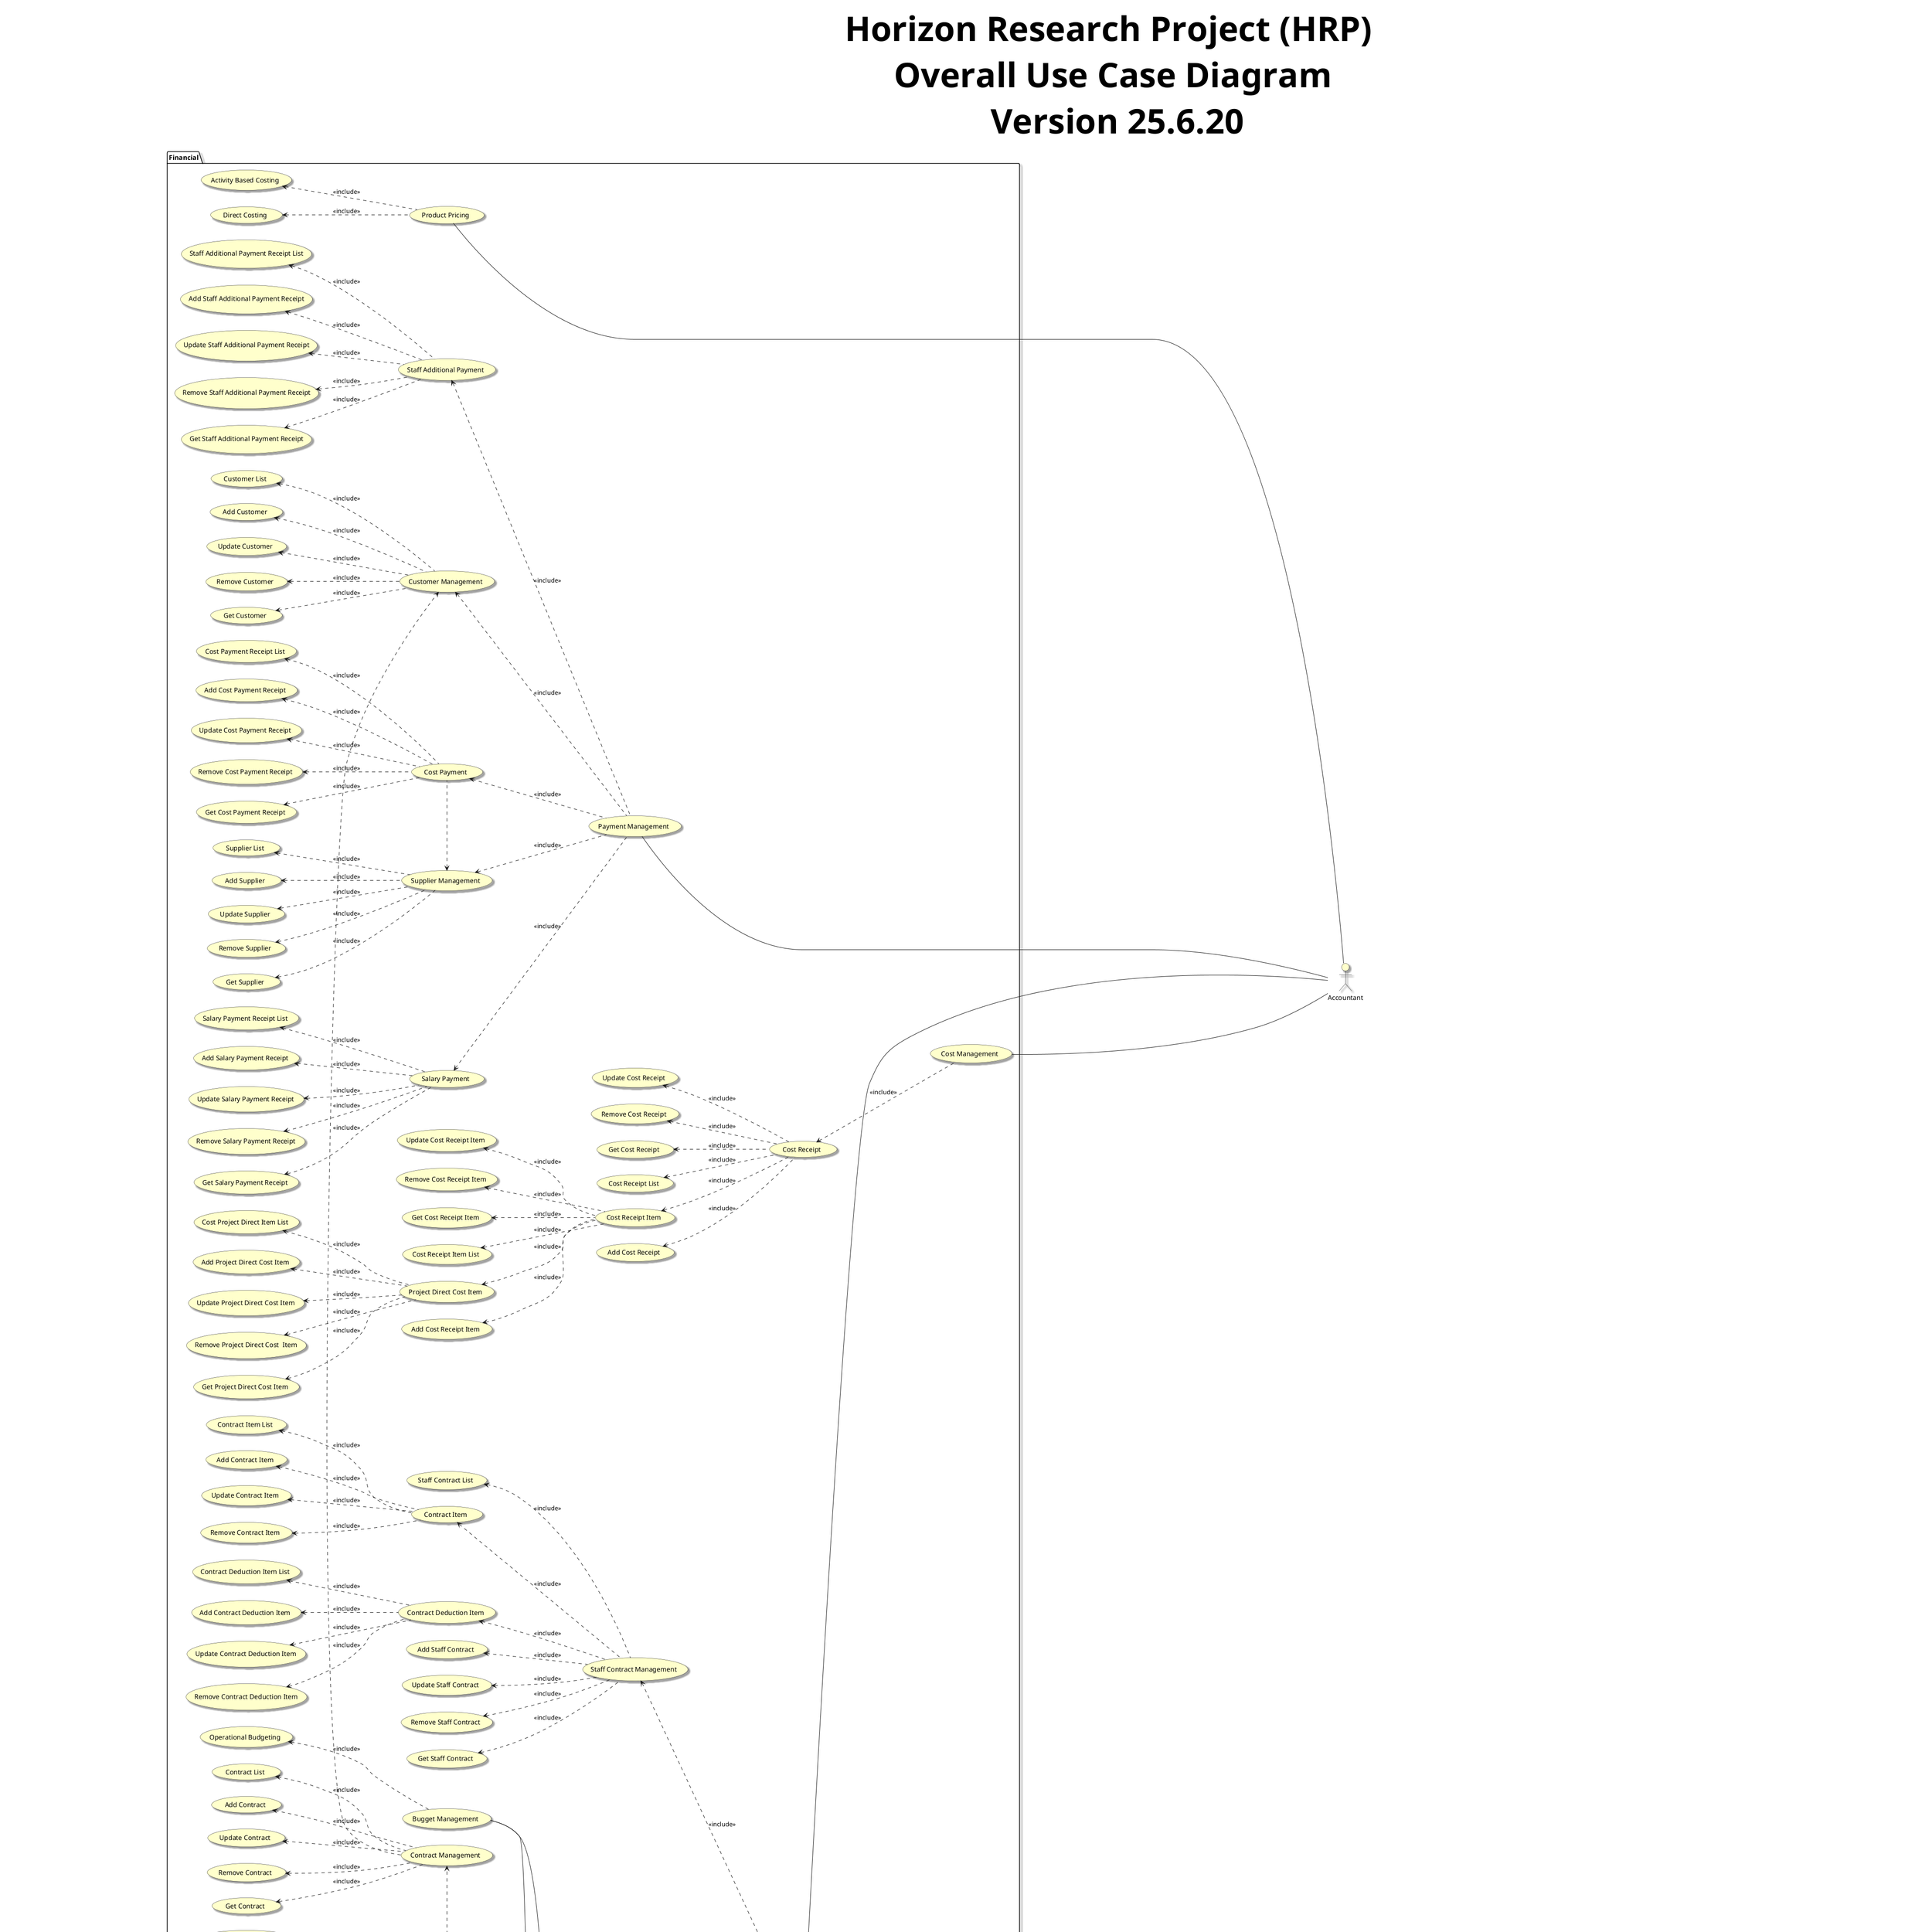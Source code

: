 @startuml
left to right direction

skinparam useCaseBackgroundColor #Business
skinparam actorBackgroundColor #Business
skinparam Shadowing True
skinparam TitleFontSize 72px

title Horizon Research Project (HRP) \n Overall Use Case Diagram \n Version 25.6.20

:User: as User
:Senior Manager: as SeniorManager
:Project Manager: as PMO
:Financial Manager: as Fmanager
:Administrator: as Admin
:Human Resource: as HR
:Accountant: as Accountant
:Staff: as Staff
:DevOps Manager: as DevOpsManager
:Product Manager: as ProductManager
:Quality Control Staff: as QCStaff
:Tester: as Tester
:Customer: as Customer


package "User Management"{
    
    usecase "Role Management" as roleManagement
    usecase "Role Registration" as roleRegistration
    usecase "Role Update" as roleUpdate
    usecase "Role Activation" as roleActivation
    usecase "Role Search" as roleSearch
    usecase "Role List" as roleList

    usecase "Group Management" as groupManagement
    usecase "Group Registration" as groupRegistration
    usecase "Group Update" as groupUpdate
    usecase "Group Activation" as groupActivation
    usecase "Group Search" as groupSearch
    usecase "Group List" as groupList

    usecase "Profile Management" as profileManagement
    usecase "Profile Registration" as profileRegistration
    usecase "Profile Activation" as profileActivation
    usecase "Profile Update" as profileUpdate
    usecase "Profile Search" as profileSearch
    usecase "Profile List" as profileList
    usecase "Profile View" as profileView

    usecase "Profile Permission" as profilePermission
    usecase "Add Profile Permission" as addProfilePermission
    usecase "Remove Profile Permission" as removeProfilePermission
    usecase "Profile Permission List" as profilePermissionList

    usecase "Profile Role Management" as profileRoleManagement
    usecase "Add Profile Role" as addProfileRole
    usecase "Remove Profile Role" as removeProfileRole
    usecase "Profile Role List" as profileRoleList

    usecase "Profile Group Management" as profileGroupManagement
    usecase "Add Profile Group" as addProfileGroup
    usecase "Remove Profile Group" as removeProfileGroup
    usecase "Profile Group List" as profileGroupList

    usecase "Token Management" as tokenMangement
    usecase "Create Token" as createToken
    usecase "Get Token" as getToken
    usecase "Refresh Token" as refreshToken

    usecase "Change Password" as changePassword
    usecase "Authenitication" as authentication

    usecase "Authorization" as authorization
    usecase "Check Profile Grant" as checkGrant

}

package "Basic Data Management"{
    usecase "Currency" as currency
    usecase "Add Currency" as addCurrency
    usecase "Update Currency" as updateCurrency
    usecase "Remove Currency" as removeCurrency
    usecase "Currency Activation" as currencyActivation
    usecase "Currency View" as currencyView
    usecase "Currency List" as currencyList

    usecase "Education Level" as educationLevel
    usecase "Add Education Level" as addEducationLevel
    usecase "Update Education Level" as updateEducationLevel
    usecase "Remove Education Level" as removeEducationLevel
    usecase "Education Level Activation" as educationLevelActivation
    usecase "Education Level View" as educationLevelView
    usecase "Education Level List" as educationLevelList

    usecase "Priority" as priority
    usecase "Add Priority" as addPriority
    usecase "Update Priority" as updatePriority
    usecase "Remove Priority" as removePriority
    usecase "Priority Activation" as priorityActivation
    usecase "Priority View" as priorityView
    usecase "Priority List" as priorityList

    usecase "Issue Type" as issueType
    usecase "Add Issue Type" as addIssueType
    usecase "Update Issue Type" as updateIssueType
    usecase "Remove Issue Type" as removeIssueType
    usecase "Issue Type Activation" as issueTypeActivation
    usecase "Issue Type View" as issueTypeView
    usecase "Issue Type List" as issueTypeList

    usecase "Status" as status
    usecase "Add Status" as addStatus
    usecase "Update Status" as updateStatus
    usecase "Remove Status" as removeStatus
    usecase "Status Activation" as statusActivation
    usecase "Status View" as statusView
    usecase "Status List" as statusList

    usecase "Resolvation" as resolvation
    usecase "Add Resolvation" as addResolvation
    usecase "Update Resolvation" as updateResolvation
    usecase "Remove Resolvation" as removeResolvation
    usecase "Resolvation Activation" as resolvationActivation
    usecase "Resolvation View" as resolvationView
    usecase "Resolvation List" as resolvationList


    usecase "Meeting Type" as meetingType
    usecase "Add Meeting Type" as addMeetingType
    usecase "Update Meeting Type" as updateMeetingType
    usecase "Remove Meeting Type" as removeMeetingType
    usecase "Meeting Type Activation" as meetingTypeActivation
    usecase "Meeting Type View" as meetingTypeView
    usecase "Meeting Type List" as meetingTypeList

    usecase "Document Type" as documentType
    usecase "Add Document Type" as addDocumentType
    usecase "Update Document Type" as updateDocumentType
    usecase "Remove Document Type" as removeDocumentType
    usecase "Document Type Activation" as documentTypeActivation
    usecase "Document Type View" as documentTypeView
    usecase "Document Type List" as documentTypeList

    usecase "File Extention" as fileExtention
    usecase "Add File Extention" as addFileExtention
    usecase "Update File Extention" as updateFileExtention
    usecase "Remove File Extention" as removeFileExtention
    usecase "File Extention Activation" as fileExtentionActivation
    usecase "File Extention View" as fileExtentionView
    usecase "File Extention List" as fileExtentionList

    usecase "Contract Type" as contractType
    usecase "Add Contract Type" as addContractType
    usecase "Update Contract Type" as updateContractType
    usecase "Remove Contract Type" as removeContractType
    usecase "Contract Type Activation" as contractTypeActivation
    usecase "Contract Type View" as contractTypeView
    usecase "Contract Type List" as contractTypeList

    usecase "Time Unit" as timeUnit
    usecase "Add Time Unit" as addTimeUnit
    usecase "Update Time Unit" as updateTimeUnit
    usecase "Remove Time Unit" as removeTimeUnit
    usecase "Time Unit Activation" as timeUnitActivation
    usecase "Time Unit View" as timeUnitView
    usecase "Time Unit List" as timeUnitList
}

package "Document Management"{
    usecase "Document" as document
    usecase "Document Upload" as documentUpload
    usecase "Document Info Update" as documentInfoUpdate
    usecase "Document Remove" as documentRemove
    usecase "Document List" as documentList
    usecase "Document View" as documentView
    usecase "Project Workflow Document Type" as projectWorkflowDocumentType
    usecase "Project Workflow Document Type Add" as projectWorkflowDocumentTypeAdd
    usecase "Project Workflow Document Type Update" as projectWorkflowDocumentTypeUpdate
    usecase "Project Workflow Document Type Remove" as projectWorkflowDocumentTypeRemove
    usecase "Project Workflow Document Type List" as projectWorkflowDocumentTypeList
    usecase "Project Workflow Document Type View" as projectWorkflowDocumentTypeView
    usecase "Project Workflow Document Type Activation" as projectWorkflowDocumentTypeActivation
    usecase "Workflow Eligible File Extention" as workflowEligibleFileExtention
    usecase "Workflow Eligible File Extention Add" as workflowEligibleFileExtentionAdd
    usecase "Workflow Eligible File Extention Update" as workflowEligibleFileExtentionUpdate
    usecase "Workflow Eligible File Extention Remove" as workflowEligibleFileExtentionRemove
    usecase "Workflow Eligible File Extention List" as workflowEligibleFileExtentionList
    usecase "Workflow Eligible File Extention View" as workflowEligibleFileExtentionView
    usecase "Workflow Eligible File Extention Activation" as workflowEligibleFileExtentionActivation
}


User <|--Admin
Admin -- profileManagement
Admin -- roleManagement
Admin -- groupManagement
User -- authentication
User -- authorization
User -- profileView
User -- changePassword
Admin -- currency
Admin -- educationLevel
Admin -- priority
Admin -- issueType
Admin -- status
Admin -- resolvation
Admin -- meetingType
Admin -- documentType
Admin -- fileExtention
Admin -- contractType
Admin -- timeUnit
User -- document
Admin -- projectWorkflowDocumentType
Admin -- workflowEligibleFileExtention


profileManagement ..> profileRegistration : <<include>>
profileManagement ..> profileActivation : <<include>>
profileManagement ..> changePassword : <<include>>
profileManagement ..> profileSearch : <<include>>
profileManagement ..> profileUpdate : <<include>>
profileManagement ..> profileList : <<include>>
profileManagement ..> profileView : <<include>>
profileManagement ..> profilePermission : <<include>>
profileManagement ..> profileGroupManagement : <<include>>
profileManagement ..> profileRoleManagement : <<include>>
profileManagement ..> roleManagement : <<use>>
profileManagement ..> groupManagement : <<use>>

profilePermission ..> addProfilePermission : <<include>>
profilePermission ..> removeProfilePermission : <<include>>
profilePermission ..> profilePermissionList : <<include>>

profileGroupManagement ..> addProfileGroup : <<include>>
profileGroupManagement ..> removeProfileGroup : <<include>>
profileGroupManagement ..> profileGroupList : <<include>>

profileRoleManagement ..> addProfileRole : <<include>>
profileRoleManagement ..> removeProfileRole : <<include>>
profileRoleManagement ..> profileRoleList : <<include>>

roleManagement ..> roleRegistration : <<include>>
roleManagement ..> roleUpdate : <<include>>
roleManagement ..> roleActivation : <<include>>
roleManagement ..> roleList : <<include>>
roleManagement ..> roleSearch : <<include>>

groupManagement ..> groupRegistration : <<include>>
groupManagement ..> groupUpdate : <<include>>
groupManagement ..> groupActivation : <<include>>
groupManagement ..> groupList : <<include>>
groupManagement ..> groupSearch : <<include>>

tokenMangement ..> createToken : <<include>>
tokenMangement ..> getToken : <<include>>
tokenMangement ..> refreshToken : <<include>>

authentication ..> tokenMangement : <<include>>
tokenMangement ..> profileManagement : <<use>>
authorization ..> authentication : <<use>>
checkGrant <.. authorization : <<include>>

currency ..> addCurrency : <<include>>
currency ..> updateCurrency : <<include>>
currency ..> removeCurrency : <<include>>
currency ..> currencyActivation : <<include>>
currency ..> currencyList : <<include>>
currency ..> currencyView : <<include>>

priority ..> addPriority : <<include>>
priority ..> updatePriority : <<include>>
priority ..> removePriority : <<include>>
priority ..> priorityActivation : <<include>>
priority ..> priorityList : <<include>>
priority ..> priorityView : <<include>>

status ..> addStatus: <<include>>
status ..> updateStatus : <<include>>
status ..> removeStatus : <<include>>
status ..> statusActivation : <<include>>
status ..> statusList : <<include>>
status ..> statusView : <<include>>

resolvation ..> addResolvation : <<include>>
resolvation ..> updateResolvation : <<include>>
resolvation ..> removeResolvation : <<include>>
resolvation ..> resolvationActivation : <<include>>
resolvation ..> resolvationList : <<include>>
resolvation ..> resolvationView : <<include>>

educationLevel ..> addEducationLevel: <<include>>
educationLevel ..> updateEducationLevel : <<include>>
educationLevel ..> removeEducationLevel : <<include>>
educationLevel ..> educationLevelActivation : <<include>>
educationLevel ..> educationLevelList : <<include>>
educationLevel ..> educationLevelView : <<include>>

issueType ..> addIssueType: <<include>>
issueType ..> updateIssueType : <<include>>
issueType ..> removeIssueType : <<include>>
issueType ..> issueTypeActivation : <<include>>
issueType ..> issueTypeList : <<include>>
issueType ..> issueTypeView : <<include>>

meetingType ..> addMeetingType: <<include>>
meetingType ..> updateMeetingType : <<include>>
meetingType ..> removeMeetingType : <<include>>
meetingType ..> meetingTypeActivation : <<include>>
meetingType ..> meetingTypeList : <<include>>
meetingType ..> meetingTypeView : <<include>>

documentType ..> addDocumentType: <<include>>
documentType ..> updateDocumentType : <<include>>
documentType ..> removeDocumentType : <<include>>
documentType ..> documentTypeActivation : <<include>>
documentType ..> documentTypeList : <<include>>
documentType ..> documentTypeView : <<include>>

fileExtention ..> addFileExtention: <<include>>
fileExtention ..> updateFileExtention : <<include>>
fileExtention ..> removeFileExtention : <<include>>
fileExtention ..> fileExtentionActivation : <<include>>
fileExtention ..> fileExtentionList : <<include>>
fileExtention ..> fileExtentionView : <<include>>

contractType ..> addContractType: <<include>>
contractType ..> updateContractType : <<include>>
contractType ..> removeContractType : <<include>>
contractType ..> contractTypeActivation : <<include>>
contractType ..> contractTypeList : <<include>>
contractType ..> contractTypeView : <<include>>

timeUnit ..> addTimeUnit: <<include>>
timeUnit ..> updateTimeUnit : <<include>>
timeUnit ..> removeTimeUnit : <<include>>
timeUnit ..> timeUnitActivation : <<include>>
timeUnit ..> timeUnitList : <<include>>
timeUnit ..> timeUnitView : <<include>>


document ..> documentUpload : <<include>>
document ..> documentInfoUpdate : <<include>>
document ..> documentRemove : <<include>>
document ..> documentList : <<include>>
document ..> documentView : <<include>>
projectWorkflowDocumentType ..> projectWorkflowDocumentTypeAdd : <<include>>
projectWorkflowDocumentType ..> projectWorkflowDocumentTypeUpdate : <<include>>
projectWorkflowDocumentType ..> projectWorkflowDocumentTypeRemove : <<include>>
projectWorkflowDocumentType ..> projectWorkflowDocumentTypeList : <<include>>
projectWorkflowDocumentType ..> projectWorkflowDocumentTypeView : <<include>>
projectWorkflowDocumentType ..> projectWorkflowDocumentTypeActivation : <<include>>
workflowEligibleFileExtention ..> workflowEligibleFileExtentionAdd : <<include>>
workflowEligibleFileExtention ..> workflowEligibleFileExtentionUpdate : <<include>>
workflowEligibleFileExtention ..> workflowEligibleFileExtentionRemove : <<include>>
workflowEligibleFileExtention ..> workflowEligibleFileExtentionList : <<include>>
workflowEligibleFileExtention ..> workflowEligibleFileExtentionView : <<include>>
workflowEligibleFileExtention ..> workflowEligibleFileExtentionActivation : <<include>>

package "Connector"{
    usecase "Set Jira Connection Settings" as setJiraConnection
    usecase "Set Trello Connection Settings" as setTrelloConnection
    usecase "Set GitHub Connection Settings" as setGitHubConnection
    usecase "Set GitLab Connection Settings" as setGitLabConnection
    usecase "Set Bibucket Connection Settings" as setBitbucketConnection
    usecase "Set File Server Connection Settings" as setFileServerConnection

    usecase "Sync Project Activities by Jira" as syncByJira
    usecase "Sync Project Activities by Trello" as syncByTrello
    usecase "Sync Changes List by GitHub" as syncByGitHub
    usecase "Sync Changes List by GitLab" as syncByGitLab
    usecase "Sync Changes List by Bitbucket" as syncByBitbucket
    usecase "Financial Data Migration by Excel File" as financialDataMigration
}

Admin -- setJiraConnection
Admin -- setTrelloConnection
Admin -- setGitHubConnection
Admin -- setGitLabConnection
Admin -- setBitbucketConnection
Admin -- setFileServerConnection

setFileServerConnection <.. financialDataMigration
setJiraConnection <.. syncByJira
setTrelloConnection <.. syncByTrello
setGitHubConnection <.. syncByGitHub
setGitLabConnection <.. syncByGitLab
setBitbucketConnection <.. syncByBitbucket

PMO -- syncByJira
PMO -- syncByTrello
PMO -- syncByGitHub
PMO -- syncByGitLab
PMO -- syncByBitbucket
Fmanager -- financialDataMigration

package "Evaluation"{

    usecase "Questionnaire" as questionnaire
    usecase "Questionnaire Add" as questionnaireAdd
    usecase "Questionnaire Update" as questionnaireUpdate
    usecase "Questionnaire Remove" as questionnaireRemove
    usecase "Questionnaire List" as questionnaireList
    usecase "Questionnaire View" as questionnaireView
    usecase "Questionnaire Target Department" as questionnaireTargetDepartment
    usecase "Questionnaire Target Department Add" as questionnaireTargetDepartmentAdd
    usecase "Questionnaire Target Department Update" as questionnaireTargetDepartmentUpdate
    usecase "Questionnaire Target Department Remove" as questionnaireTargetDepartmentRemove
    usecase "Questionnaire Target Department List" as questionnaireTargetDepartmentList
    usecase "Questionnaire Target Department View" as questionnaireTargetDepartmentView
    usecase "Question" as question
    usecase "Question Add" as questionAdd
    usecase "Question Update" as questionUpdate
    usecase "Question Remove" as questionRemove
    usecase "Question List" as questionList
    usecase "Question View" as questionView
    usecase "Question Option" as questionOption
    usecase "Question Option Add" as questionOptionAdd
    usecase "Question Option Update" as questionOptionUpdate
    usecase "Question Option Remove" as questionOptionRemove
    usecase "Question Option List" as questionOptionList
    usecase "Question Option View" as questionOptionView

    usecase "Questionnaire Result" as questionnaireResult
    usecase "Questionnaire Result Add" as questionnaireResultAdd
    usecase "Questionnaire Result List" as questionnaireResultList
    usecase "Questionnaire Result View" as questionnaireResultView
    usecase "Questionnaire Result Detail" as questionnaireResultDetail
    usecase "Questionnaire Result Detail Add" as questionnaireResultDetailAdd
    usecase "Questionnaire Result Detail List" as questionnaireResultDetailList
    usecase "Questionnaire Result Detail View" as questionnaireResultDetailView
    usecase "Questionnaire Choosed Option Result Detail" as questionnaireChoosedOptionResultDetail
    usecase "Questionnaire Choosed Option Result Detail Add" as questionnaireChoosedOptionResultDetailAdd
    usecase "Questionnaire Choosed Option Result Detail List" as questionnaireChoosedOptionResultDetailList
    usecase "Questionnaire Choosed Option Result Detail View" as questionnaireChoosedOptionResultDetailView

    usecase "Customer Feedback" as customerFeedback
    usecase "Customer Feedback Add" as customerFeedbackAdd
    usecase "Customer Feedback List" as customerFeedbackList
    usecase "Customer Feedback View" as customerFeedbackView

    usecase "Productivity Evaluation" as productivityEvaluation
    usecase "Productivity Evaluation Calculation" as productivityEvaluationCalculation
    usecase "Productivity Evaluation Report" as productivityEvaluationReport
    usecase "Staff Statisfaction Evaluation" as staffStatisfactoinEvaluation
    usecase "Staff Statisfaction Evaluation Calculation" as staffStatisfactoinEvaluationCalculation
    usecase "Staff Statisfaction Evaluation Report" as staffStatisfactoinEvaluationReport
    usecase "Customer Statisfaction Evaluation" as customerStatisfactoinEvaluation
    usecase "Customer Statisfaction Evaluation Calculation" as customerStatisfactoinEvaluationCalculation
    usecase "Customer Statisfaction Evaluation Report" as customerStatisfactoinEvaluationReport
    usecase "Examining the Interaction of Evaluations" as interactionOfEvaluations
}
HR -- questionnaire
HR -- questionnaireResult
Staff -- questionnaireResult
HR -- staffStatisfactoinEvaluation
PMO -- productivityEvaluation
Fmanager -- productivityEvaluation
SeniorManager -- productivityEvaluation
SeniorManager -- staffStatisfactoinEvaluation
SeniorManager -- customerStatisfactoinEvaluation
SeniorManager -- interactionOfEvaluations
Customer -- customerFeedback

questionnaire ..> questionnaireAdd  : <<include>>
questionnaire ..> questionnaireUpdate : <<include>>
questionnaire ..> questionnaireRemove : <<include>>
questionnaire ..> questionnaireList : <<include>>
questionnaire ..> questionnaireView : <<include>>
questionnaire ..> questionnaireTargetDepartment : <<include>>
questionnaireTargetDepartment ..> questionnaireTargetDepartmentAdd : <<include>>
questionnaireTargetDepartment ..> questionnaireTargetDepartmentUpdate : <<include>>
questionnaireTargetDepartment ..> questionnaireTargetDepartmentRemove : <<include>>
questionnaireTargetDepartment ..> questionnaireTargetDepartmentList : <<include>>
questionnaireTargetDepartment ..> questionnaireTargetDepartmentView : <<include>>
questionnaire ..> question : <<include>>
question ..> questionAdd : <<include>>
question ..> questionUpdate : <<include>>
question ..> questionRemove : <<include>>
question ..> questionList : <<include>>
question ..> questionView : <<include>>
question ..> questionOption : <<include>>
questionOption ..> questionOptionAdd : <<include>>
questionOption ..> questionOptionUpdate : <<include>>
questionOption ..> questionOptionRemove : <<include>>
questionOption ..> questionOptionList : <<include>>
questionOption ..> questionOptionView : <<include>>

questionnaireResult ..> questionnaire : <<inculde>>
questionnaireResult ..> questionnaireResultAdd : <<inculde>>
questionnaireResult ..> questionnaireResultList : <<inculde>>
questionnaireResult ..> questionnaireResultView : <<inculde>>
questionnaireResult ..> questionnaireResultDetail : <<inculde>>
questionnaireResultDetail ..> questionnaireResultDetailAdd : <<inculde>>
questionnaireResultDetail ..> questionnaireResultDetailList : <<inculde>>
questionnaireResultDetail ..> questionnaireResultDetailView : <<inculde>>
questionnaireResultDetail ..> questionnaireChoosedOptionResultDetail : <<inculde>>
questionnaireChoosedOptionResultDetail ..> questionnaireChoosedOptionResultDetailAdd : <<inculde>>
questionnaireChoosedOptionResultDetail ..> questionnaireChoosedOptionResultDetailList : <<inculde>>
questionnaireChoosedOptionResultDetail ..> questionnaireChoosedOptionResultDetailView : <<inculde>>

customerFeedback ..> customerFeedbackAdd : <<include>>
customerFeedback ..> customerFeedbackList : <<include>>
customerFeedback ..> customerFeedbackView : <<include>>

productivityEvaluation ..> productivityEvaluationCalculation : <<include>>
productivityEvaluation ..> productivityEvaluationReport : <<include>>
staffStatisfactoinEvaluation ..> staffStatisfactoinEvaluationCalculation : <<include>>
staffStatisfactoinEvaluation ..> staffStatisfactoinEvaluationReport : <<include>>
customerStatisfactoinEvaluation ..> customerStatisfactoinEvaluationCalculation : <<include>>
customerStatisfactoinEvaluation ..> customerStatisfactoinEvaluationReport : <<include>>

package "Financial"{
    
    usecase "Activity Based Costing" as abc
    usecase "Direct Costing" as directCosting
    usecase "Bugget Management" as bugget
    usecase "Operational Budgeting" as buggeting
    usecase "Product Pricing" as pricing

    usecase "Cost Management" as costing
    usecase "Cost Receipt" as costReceipt
    usecase "Add Cost Receipt" as addCostReceipt
    usecase "Update Cost Receipt" as updateCostReceipt
    usecase "Remove Cost Receipt" as removeCostReceipt
    usecase "Get Cost Receipt" as getCostReceipt
    usecase "Cost Receipt List" as costReceiptList
    usecase "Cost Receipt Item" as costReceiptItem
    usecase "Add Cost Receipt Item" as addCostReceiptItem
    usecase "Update Cost Receipt Item" as updateCostReceiptItem
    usecase "Remove Cost Receipt Item" as removeCostReceiptItem
    usecase "Get Cost Receipt Item" as getCostReceiptItem
    usecase "Cost Receipt Item List" as costReceiptItemList
    usecase "Project Direct Cost Item" as projectDirectCostItem
    usecase "Add Project Direct Cost Item" as addProjectDirectCostItem
    usecase "Update Project Direct Cost Item" as updateProjectDirectCostItem
    usecase "Remove Project Direct Cost  Item" as removeProjectDirectCostItem
    usecase "Get Project Direct Cost Item" as getProjectDirectCostItem
    usecase "Cost Project Direct Item List" as projectDirectCostItemList

    usecase "Payment Management" as paymentManagement
    usecase "Supplier Management" as supplierManagement
    usecase "Add Supplier" as addSupplier
    usecase "Update Supplier" as updateSupplier
    usecase "Remove Supplier" as removeSupplier
    usecase "Get Supplier" as getSupplier
    usecase "Supplier List" as supplierList
    usecase "Salary Payment" as salaryPayment
    usecase "Add Salary Payment Receipt" as addSalaryPaymentReceipt
    usecase "Update Salary Payment Receipt" as updateSalaryPaymentReceipt
    usecase "Remove Salary Payment Receipt" as removeSalaryPaymentReceipt
    usecase "Get Salary Payment Receipt" as getSalaryPaymentReceipt
    usecase "Salary Payment Receipt List" as salaryPaymentReceiptList
    usecase "Cost Payment" as costPayment
    usecase "Add Cost Payment Receipt" as addCostPaymentReceipt
    usecase "Update Cost Payment Receipt" as updateCostPaymentReceipt
    usecase "Remove Cost Payment Receipt" as removeCostPaymentReceipt
    usecase "Get Cost Payment Receipt" as getCostPaymentReceipt
    usecase "Cost Payment Receipt List" as costPaymentReceiptList
    usecase "Staff Additional Payment" as staffAdditionalPayment
    usecase "Add Staff Additional Payment Receipt" as addStaffAdditionalPaymentReceipt
    usecase "Update Staff Additional Payment Receipt" as updateStaffAdditionalPaymentReceipt
    usecase "Remove Staff Additional Payment Receipt" as removeStaffAdditionalPaymentReceipt
    usecase "Get Staff Additional Payment Receipt" as getStaffAdditionalPaymentReceipt
    usecase "Staff Additional Payment Receipt List" as staffAdditionalPaymentReceiptList

    usecase "Salary Management" as salaryManagement
    usecase "Staff Contract Management" as staffContractManagement
    usecase "Add Staff Contract" as addStaffContract
    usecase "Update Staff Contract" as updateStaffContract
    usecase "Remove Staff Contract" as removeStaffContract
    usecase "Get Staff Contract" as getStaffContract
    usecase "Staff Contract List" as staffContractList
    usecase "Contract Item" as contractItem
    usecase "Add Contract Item" as addContractItem
    usecase "Update Contract Item" as updateContractItem
    usecase "Remove Contract Item" as removeContractItem
    usecase "Contract Item List" as contractItemList
    usecase "Contract Deduction Item" as contractDeductionItem
    usecase "Add Contract Deduction Item" as addContractDeductionItem
    usecase "Update Contract Deduction Item" as updateContractDeductionItem
    usecase "Remove Contract Deduction Item" as removeContractDeductionItem
    usecase "Contract Deduction Item List" as contractDeductionItemList
    usecase "Monthly Salary Calulation" as monthlySalaryCalculation
    usecase "Annually Salary Calulation" as annuallySalaryCalculation
    usecase "Print Bill Salary" as printBillSalary

    usecase "Customer Management" as customerManagement
    usecase "Add Customer" as addCustomer
    usecase "Update Customer" as updateCustomer
    usecase "Remove Customer" as removeCustomer
    usecase "Get Customer" as getCustomer
    usecase "Customer List" as customerList
    usecase "Contract Management" as contractManagement
    usecase "Add Contract" as addContract
    usecase "Update Contract" as updateContract
    usecase "Remove Contract" as removeContract
    usecase "Get Contract" as getContract
    usecase "Contract List" as contractList
    usecase "Contract Payment Schedule Management" as contractPaymentScheduleManagement
    usecase "Add Contract Payment Schedule" as addContractPaymentSchedule
    usecase "Update Contract Payment Schedule" as updateContractPaymentSchedule
    usecase "Remove Contract Payment Schedule" as removeContractPaymentSchedule
    usecase "Get Contract Payment Schedule" as getContractPaymentSchedule
    usecase "Contract Payment Schedule List" as contractPaymentScheduleList
    usecase "Contract Payment Receipt Management" as contractPaymentReceiptManagement
    usecase "Add Contract Payment Receipt" as addContractPaymentReceipt
    usecase "Update Contract Payment Receipt" as updateContractPaymentReceipt
    usecase "Remove Contract Payment Receipt" as removeContractPaymentReceipt
    usecase "Get Contract Payment Receipt" as getContractPaymentReceipt
    usecase "Contract Payment Receipt List" as contractPaymentReceiptList
}

salaryManagement --- Accountant
salaryManagement --- Fmanager
salaryManagement --- HR
costing --- Accountant
paymentManagement --- Accountant
pricing --- Accountant
bugget --- Fmanager
bugget --- SeniorManager


staffContractManagement <.. salaryManagement : <<include>>
addStaffContract <.. staffContractManagement : <<include>>
updateStaffContract <.. staffContractManagement : <<include>>
removeStaffContract <.. staffContractManagement : <<include>>
getStaffContract <.. staffContractManagement : <<include>>
staffContractList <.. staffContractManagement : <<include>>
contractItem <.. staffContractManagement : <<include>>
addContractItem <.. contractItem : <<include>>
updateContractItem <.. contractItem : <<include>>
removeContractItem <.. contractItem : <<include>>
contractItemList <.. contractItem : <<include>>
contractDeductionItem <.. staffContractManagement : <<include>>
addContractDeductionItem <.. contractDeductionItem : <<include>>
updateContractDeductionItem <.. contractDeductionItem : <<include>>
removeContractDeductionItem <.. contractDeductionItem : <<include>>
contractDeductionItemList <.. contractDeductionItem : <<include>>
monthlySalaryCalculation <.. salaryManagement : <<include>>
annuallySalaryCalculation <.. salaryManagement : <<include>>
printBillSalary <.. salaryManagement : <<include>>

supplierManagement <.. paymentManagement : <<include>>
addSupplier <.. supplierManagement : <<include>>
updateSupplier <.. supplierManagement : <<include>>
removeSupplier <.. supplierManagement : <<include>>
getSupplier <.. supplierManagement : <<include>>
supplierList <.. supplierManagement : <<include>>
customerManagement <.. paymentManagement : <<include>>
addCustomer <.. customerManagement : <<include>>
updateCustomer <.. customerManagement : <<include>>
removeCustomer <.. customerManagement : <<include>>
getCustomer <.. customerManagement : <<include>>
customerList <.. customerManagement : <<include>>
contractManagement .> customerManagement 
addContract <.. contractManagement : <<include>>
updateContract <.. contractManagement : <<include>>
removeContract <.. contractManagement : <<include>>
getContract <.. contractManagement : <<include>>
contractList <.. contractManagement : <<include>>
contractPaymentScheduleManagement .> contractManagement
addContractPaymentSchedule <.. contractPaymentScheduleManagement : <<include>>
updateContractPaymentSchedule <.. contractPaymentScheduleManagement : <<include>>
removeContractPaymentSchedule <.. contractPaymentScheduleManagement : <<include>>
getContractPaymentSchedule <.. contractPaymentScheduleManagement : <<include>>
contractPaymentScheduleList <.. contractPaymentScheduleManagement : <<include>>
contractPaymentReceiptManagement .> contractPaymentScheduleManagement
addContractPaymentReceipt <.. contractPaymentReceiptManagement : <<include>>
updateContractPaymentReceipt <.. contractPaymentReceiptManagement : <<include>>
removeContractPaymentReceipt <.. contractPaymentReceiptManagement : <<include>>
getContractPaymentReceipt <.. contractPaymentReceiptManagement : <<include>>
contractPaymentReceiptList <.. contractPaymentReceiptManagement : <<include>>
salaryPayment <.. paymentManagement : <<include>>
addSalaryPaymentReceipt <.. salaryPayment : <<include>>
updateSalaryPaymentReceipt <.. salaryPayment : <<include>>
removeSalaryPaymentReceipt <.. salaryPayment : <<include>>
getSalaryPaymentReceipt <.. salaryPayment : <<include>>
salaryPaymentReceiptList <.. salaryPayment : <<include>>
costPayment <.. paymentManagement : <<include>>
addCostPaymentReceipt <.. costPayment : <<include>>
updateCostPaymentReceipt <.. costPayment : <<include>>
removeCostPaymentReceipt <.. costPayment : <<include>>
getCostPaymentReceipt <.. costPayment : <<include>>
costPaymentReceiptList <.. costPayment : <<include>>
staffAdditionalPayment <.. paymentManagement : <<include>>
addStaffAdditionalPaymentReceipt <.. staffAdditionalPayment : <<include>>
updateStaffAdditionalPaymentReceipt <.. staffAdditionalPayment : <<include>>
removeStaffAdditionalPaymentReceipt <.. staffAdditionalPayment : <<include>>
getStaffAdditionalPaymentReceipt <.. staffAdditionalPayment : <<include>>
staffAdditionalPaymentReceiptList <.. staffAdditionalPayment : <<include>>

costReceipt <.. costing : <<include>>
addCostReceipt <.. costReceipt : <<include>>
updateCostReceipt <.. costReceipt : <<include>>
removeCostReceipt <.. costReceipt : <<include>>
getCostReceipt <.. costReceipt : <<include>>
costReceiptList <.. costReceipt : <<include>>
costReceiptItem <.. costReceipt : <<include>>
addCostReceiptItem <.. costReceiptItem : <<include>>
updateCostReceiptItem <.. costReceiptItem : <<include>>
removeCostReceiptItem <.. costReceiptItem : <<include>>
getCostReceiptItem <.. costReceiptItem : <<include>>
costReceiptItemList <.. costReceiptItem : <<include>>
projectDirectCostItem <.. costReceiptItem : <<include>>
addProjectDirectCostItem <.. projectDirectCostItem : <<include>>
updateProjectDirectCostItem <.. projectDirectCostItem : <<include>>
removeProjectDirectCostItem <.. projectDirectCostItem : <<include>>
getProjectDirectCostItem <.. projectDirectCostItem : <<include>>
projectDirectCostItemList <.. projectDirectCostItem : <<include>>

supplierManagement <. costPayment

buggeting <.. bugget : <<include>>
directCosting <.. pricing : <<include>>
abc <.. pricing : <<include>>

package "Human Resource Management"{
    usecase "Department Management" as departmentManagement
    usecase "Department Registration" as departmentRegistration
    usecase "Department Update" as departmentUpdate
    usecase "Department Activation" as departmentActivation
    usecase "Department Remove" as departmentRemove
    usecase "Department List" as departmentList
    usecase "Department View" as departmentView

    usecase "Position Management" as positionManagement
    usecase "Position Registration" as positionRegistration
    usecase "Position Update" as positionUpdate
    usecase "Position Activation" as positionActivation
    usecase "Position Remove" as positionRemove
    usecase "Position List" as positionList
    usecase "Position View" as positionView
    usecase "Set Salary Range of The Position" as setPositionSalaryrange

    usecase "Attendance Management" as attendanceManagement
    usecase "Attendance Add" as attendanceAdd
    usecase "Attendance Update" as AttendanceUpdate
    usecase "Attendance Remove" as AttendanceRemove
    usecase "Attendance List" as attendanceList
    usecase "Attendance View" as attendanceView

    usecase "Leave Management" as leaveManagement
    usecase "Leave Add" as leaveAdd
    usecase "Leave Update" as leaveUpdate
    usecase "Leave Remove" as leaveRemove
    usecase "Leave List" as leaveList
    usecase "Leave View" as leaveView

    usecase "Mission Management" as missionManagement
    usecase "Mission Add" as missionAdd
    usecase "Mission Update" as missionUpdate
    usecase "Mission Remove" as missionRemove
    usecase "Mission List" as missionList
    usecase "Mission View" as missionView

    usecase "Attendance Report" as attendanceReport
    usecase "Calulate Total Mission Time" as totalMissionTime
    usecase "Calulate Total Leave Time" as totalLeaveTime
    usecase "Calulate Total Overtime" as totalOvertime
    usecase "Calulate Total Work Dificit Time" as totalWorkDificitTime

    usecase "Resume Management" as resumeManagement
    usecase "Profile Education" as profileEducation
    usecase "Profile Education Add" as profileEducationAdd
    usecase "Profile Education Update" as profileEducationUpdate
    usecase "Profile Education Remove" as profileEducationRemove
    usecase "Profile Education List" as profileEducationList
    usecase "Profile Education View" as profileEducationView
    usecase "Profile Job Experience" as profileJobExperience
    usecase "Profile Job Experience Add" as profileJobExperienceAdd
    usecase "Profile Job Experience Update" as profileJobExperienceUpdate
    usecase "Profile Job Experience Remove" as profileJobExperienceRemove
    usecase "Profile Job Experience List" as profileJobExperienceList
    usecase "Profile Job Experience View" as profileJobExperienceView
    usecase "Profile Certificate" as profileCertificate
    usecase "Profile Certificate Add" as profileCertificateAdd
    usecase "Profile Certificate Update" as profileCertificateUpdate
    usecase "Profile Certificate Remove" as profileCertificateRemove
    usecase "Profile Certificate List" as profileCertificateList
    usecase "Profile Certificate View" as profileCertificateView

    usecase "Company Calendar Management" as compnayCalendarManagement
    usecase "Working Timetable" as workingTimeTable
    usecase "Working Timetable Add" as workingTimeTableAdd
    usecase "Working Timetable Update" as workingTimeTableUpdate
    usecase "Working Timetable Remove" as workingTimeTableRemove
    usecase "Working Timetable List" as workingTimeTableList
    usecase "Working Timetable View" as workingTimeTableView
    usecase "Holidaies" as holidaies
    usecase "Holidaies Add" as holidaiesAdd
    usecase "Holidaies Update" as holidaiesUpdate
    usecase "Holidaies Remove" as holidaiesRemove
    usecase "Holidaies List" as holidaiesList
    usecase "Holidaies View" as holidaiesView
}

departmentManagement -- HR
positionManagement -- HR
resumeManagement -- HR
compnayCalendarManagement -- HR
attendanceManagement -- HR
attendanceManagement -- Staff

departmentRegistration <.. departmentManagement : <<include>>
departmentUpdate <.. departmentManagement : <<include>>
departmentActivation <.. departmentManagement : <<include>>
departmentRemove <.. departmentManagement : <<include>>
departmentList <.. departmentManagement : <<include>>
departmentView <.. departmentManagement : <<include>>

departmentManagement <. positionManagement
positionRegistration <.. positionManagement : <<include>>
positionUpdate <.. positionManagement : <<include>>
positionRemove <.. positionManagement : <<include>>
positionActivation <.. positionManagement : <<include>>
positionList <.. positionManagement : <<include>>
positionView <.. positionManagement : <<include>>
setPositionSalaryrange <.. positionManagement : <<include>>

attendanceAdd <.. attendanceManagement : <<include>>
AttendanceUpdate <.. attendanceManagement : <<include>>
AttendanceRemove <.. attendanceManagement : <<include>>
attendanceList <.. attendanceManagement : <<include>>
attendanceView <.. attendanceManagement : <<include>>

leaveManagement <.. attendanceManagement : <<include>>
leaveAdd <.. leaveManagement : <<include>>
leaveUpdate <.. leaveManagement : <<include>>
leaveRemove <.. leaveManagement : <<include>>
leaveList <.. leaveManagement : <<include>>
leaveView <.. leaveManagement : <<include>>

missionManagement <.. attendanceManagement : <<include>>
missionAdd <.. missionManagement : <<include>>
missionUpdate <.. missionManagement : <<include>>
missionRemove <.. missionManagement : <<include>>
missionList <.. missionManagement : <<include>>
missionView <.. missionManagement : <<include>>

attendanceReport <.. attendanceManagement : <<include>>
totalMissionTime <.. attendanceReport : <<include>>
totalLeaveTime <.. attendanceReport : <<include>>
totalOvertime <.. attendanceReport : <<include>>
totalWorkDificitTime <.. attendanceReport : <<include>>

profileEducation <.. resumeManagement : <<include>>
profileEducationAdd <.. profileEducation : <<include>>
profileEducationUpdate <.. profileEducation : <<include>>
profileEducationRemove <.. profileEducation : <<include>>
profileEducationList <.. profileEducation : <<include>>
profileEducationView <.. profileEducation : <<include>>
profileJobExperience <.. resumeManagement : <<include>>
profileJobExperienceAdd <.. profileJobExperience : <<include>>
profileJobExperienceRemove <.. profileJobExperience : <<include>>
profileJobExperienceUpdate <.. profileJobExperience : <<include>>
profileJobExperienceList <.. profileJobExperience : <<include>>
profileJobExperienceView <.. profileJobExperience : <<include>>
profileCertificate <.. resumeManagement : <<include>>
profileCertificateAdd <.. profileCertificate : <<include>>
profileCertificateUpdate <.. profileCertificate : <<include>>
profileCertificateRemove <.. profileCertificate : <<include>>
profileCertificateList <.. profileCertificate : <<include>>
profileCertificateView <.. profileCertificate : <<include>>

workingTimeTable <.. compnayCalendarManagement : <<include>>
workingTimeTableAdd <.. workingTimeTable : <<include>>
workingTimeTableUpdate <.. workingTimeTable : <<include>>
workingTimeTableRemove <.. workingTimeTable : <<include>>
workingTimeTableList <.. workingTimeTable : <<include>>
workingTimeTableView <.. workingTimeTable : <<include>>
holidaies <.. compnayCalendarManagement : <<include>>
holidaiesAdd <.. holidaies : <<include>>
holidaiesUpdate <.. holidaies : <<include>>
holidaiesRemove <.. holidaies : <<include>>
holidaiesList <.. holidaies : <<include>>
holidaiesView <.. holidaies : <<include>>

package "Project Management"{
    usecase "Project Management" as projectManagement
    usecase "Project Registration" as projectRegistration
    usecase "Project Update" as projectUpdate
    usecase "Project Activation" as projectActivation
    usecase "Project List" as projectList
    usecase "Project View" as projectView
    usecase "Project Workflow" as projectWorkflow
    usecase "Project Workflow Add" as projectWorkflowAdd
    usecase "Project Workflow Update" as projectWorkflowUpdate
    usecase "Project Workflow Remove" as projectWorkflowRemove
    usecase "Project Workflow List" as projectWorkflowList
    usecase "Project Workflow View" as projectWorkflowView
    usecase "Workflow Status" as workflowStatus
    usecase "Workflow Status Add" as workflowStatusAdd
    usecase "Workflow Status Update" as workflowStatusUpdate
    usecase "Workflow Status Remove" as workflowStatusRemove
    usecase "Workflow Status List" as workflowStatusList
    usecase "Workflow Status View" as workflowStatusView
    usecase "Workflow Resolvation" as workflowResolvation
    usecase "Workflow Resolvation Add" as workflowResolvationAdd
    usecase "Workflow Resolvation Update" as workflowResolvationUpdate
    usecase "Workflow Resolvation Remove" as workflowResolvationRemove
    usecase "Workflow Resolvation List" as workflowResolvationList
    usecase "Workflow Resolvation View" as workflowResolvationView
    usecase "Workflow Progress" as workflowProgress
    usecase "Workflow Progress Add" as workflowProgressAdd
    usecase "Workflow Progress Update" as workflowProgressUpdate
    usecase "Workflow Progress Remove" as workflowProgressRemove
    usecase "Workflow Progress List" as workflowProgressList
    usecase "Workflow Progress View" as workflowProgressView
    usecase "Project Team Management" as projectTeamManagement
    usecase "Team Member Add" as teamMemberAdd
    usecase "Team Member Update" as teamMemberUpdate
    usecase "Team Member Remove" as teamMemberRemove
    usecase "Team Member Team List" as teamMemberList
    usecase "Team Member View" as teamMemberView
    usecase "Release Management" as releaseManagement
    usecase "Release Add" as releaseAdd
    usecase "Release Update" as releaseUpdate
    usecase "Release Remove" as releaseRemove
    usecase "Release List" as releaseList
    usecase "Release View" as releaseView
    usecase "Release Issue" as releaseIssue
    usecase "Release Publish" as releasePublish
    usecase "Release Issue Add" as releaseIssueAdd
    usecase "Release Issue Update" as releaseIssueUpdate
    usecase "Release Issue Remove" as releaseIssueRemove
    usecase "Release Issue List" as releaseIssueList
    usecase "Release Issue View" as releaseIssueView
    usecase "Issue Management" as issueManagement
    usecase "Meeting Management" as meetingManagement
    usecase "Worklog Management" as worklogManagement
    usecase "Meeting Add" as meetingAdd
    usecase "Meeting Update" as meetingUpdate
    usecase "Meeting Cancel" as meetingCancel
    usecase "Meeting List" as meetingList
    usecase "Meeting View" as meetingView
    usecase "Meeting Add Comment" as meetingAddComment
    usecase "Meeting Update Comment" as meetingUpdateComment
    usecase "Meeting Remove Comment" as meetingRemoveComment
    usecase "Meeting Invitees" as meetingInvitees
    usecase "Meeting Invitees Add" as meetingInviteesAdd
    usecase "Meeting Invitees Update" as meetingInviteesUpdate
    usecase "Meeting Invitees Remove" as meetingInviteesRemove
    usecase "Meeting Invitees List" as meetingInviteesList
    usecase "Meeting Invitees View" as meetingInviteesView
    usecase "Meeting Attendance" as meetingAttendace
    usecase "Meeting Minutes" as meetingMinutes
    usecase "Meeting Minutes Add" as meetingMinutesAdd
    usecase "Meeting Minutes Update" as meetingMinutesUpdate
    usecase "Meeting Minutes Remove" as meetingMinutesRemove
    usecase "Meeting Minutes List" as meetingMinutesList
    usecase "Meeting Minutes View" as meetingMinutesView
    usecase "Issue Add" as issueAdd
    usecase "Issue Update" as issueUpdate
    usecase "Issue Remove" as issueCancel
    usecase "Issue List" as issueList
    usecase "Issue View" as issueView
    usecase "Issue Change Status" as issueChangeStatus
    usecase "Issue Change Resolvation" as issueChangeResolvation
    usecase "Assign Issue to Profile" as assignIssueToProfile
    usecase "Issue Comment" as issueComment
    usecase "Issue Comment Add" as issueCommentAdd
    usecase "Issue Comment Update" as issueCommentUpdate
    usecase "Issue Comment Remove" as issueCommentRemove
    usecase "Issue Comment List" as issueCommentList
    usecase "Issue Comment View" as issueCommentView
    usecase "Issue Attachment" as issueAttachment
    usecase "Issue Attachment Add" as issueAttachmentAdd
    usecase "Issue Attachment Update" as issueAttachmentUpdate
    usecase "Issue Attachment Remove" as issueAttachmentRemove
    usecase "Issue Attachment List" as issueAttachmentList
    usecase "Issue Attachment View" as issueAttachmentView
    usecase "Issue Workflow History" as issueWorkflowHistory
    usecase "Issue Workflow History Add" as issueWorkflowHistoryAdd
    usecase "Issue Workflow History List" as issueWorkflowHistoryList
    usecase "Issue Workflow History View" as issueWorkflowHistoryView
    usecase "Worklog Add" as worklogAdd
    usecase "Worklog Update" as worklogUpdate
    usecase "Worklog Remove" as worklogRemove
    usecase "Worklog List" as worklogList
    usecase "Worklog View" as worklogView
}

projectManagement -- ProductManager
projectManagement -- PMO
projectTeamManagement -- PMO
releaseManagement -- PMO
releaseManagement -- ProductManager
releaseManagement -- DevOpsManager
issueManagement -- Staff
worklogManagement -- Staff
meetingManagement -- Staff

projectTeamManagement ..> projectManagement
projectWorkflow ..> projectManagement
issueManagement ..> projectWorkflow
releaseManagement ..> projectManagement
releaseIssue ..> issueManagement 
issueManagement ..> projectManagement
worklogManagement ..> issueManagement
meetingManagement ..> projectManagement



projectRegistration <.. projectManagement : <<include>>
projectUpdate <.. projectManagement : <<include>>
projectActivation <.. projectManagement : <<include>>
projectList <.. projectManagement : <<include>>
projectView <.. projectManagement : <<include>>
projectWorkflowAdd <.. projectWorkflow : <<include>>
projectWorkflowUpdate <.. projectWorkflow : <<include>>
projectWorkflowRemove <.. projectWorkflow : <<include>>
projectWorkflowList <.. projectWorkflow : <<include>>
projectWorkflowView <.. projectWorkflow : <<include>>
workflowStatus <.. projectWorkflow : <<include>>
workflowStatusAdd <.. workflowStatus : <<include>>
workflowStatusUpdate <.. workflowStatus : <<include>>
workflowStatusRemove <.. workflowStatus : <<include>>
workflowStatusList <.. workflowStatus : <<include>>
workflowStatusView <.. workflowStatus : <<include>>
workflowResolvation <.. projectWorkflow : <<include>>
workflowResolvationAdd <.. workflowResolvation : <<include>>
workflowResolvationUpdate <.. workflowResolvation : <<include>>
workflowResolvationRemove <.. workflowResolvation : <<include>>
workflowResolvationList <.. workflowResolvation : <<include>>
workflowResolvationView <.. workflowResolvation : <<include>>
workflowProgress <.. projectWorkflow : <<include>>
workflowProgressAdd <.. workflowProgress : <<include>>
workflowProgressUpdate <.. workflowProgress : <<include>>
workflowProgressRemove <.. workflowProgress : <<include>>
workflowProgressList <.. workflowProgress : <<include>>
workflowProgressView <.. workflowProgress : <<include>>
teamMemberAdd <.. projectTeamManagement : <<include>>
teamMemberUpdate <.. projectTeamManagement : <<include>>
teamMemberRemove <.. projectTeamManagement : <<include>>
teamMemberList <.. projectTeamManagement : <<include>>
teamMemberView <.. projectTeamManagement : <<include>>
releaseAdd <.. releaseManagement : <<include>>
releaseUpdate <.. releaseManagement : <<include>>
releaseRemove <.. releaseManagement : <<include>>
releaseList <.. releaseManagement : <<include>>
releasePublish <.. releaseManagement : <<include>>
releaseView <.. releaseManagement : <<include>>
releaseIssue <.. releaseManagement : <<include>>
releaseIssueAdd <.. releaseIssue : <<include>>
releaseIssueUpdate <.. releaseIssue : <<include>>
releaseIssueRemove <.. releaseIssue : <<include>>
releaseIssueList <.. releaseIssue : <<include>>
releaseIssueView <.. releaseIssue : <<include>>
meetingAdd <.. meetingManagement : <<include>>
meetingUpdate <.. meetingManagement : <<include>>
meetingCancel <.. meetingManagement : <<include>>
meetingList <.. meetingManagement : <<include>>
meetingInvitees <.. meetingManagement : <<include>>
meetingInviteesAdd <.. meetingInvitees : <<include>>
meetingInviteesUpdate <.. meetingInvitees : <<include>>
meetingInviteesRemove <.. meetingInvitees : <<include>>
meetingInviteesList <.. meetingInvitees : <<include>>
meetingInviteesView <.. meetingInvitees : <<include>>
meetingAttendace <.. meetingInvitees : <<include>>
meetingMinutes <.. meetingManagement : <<include>>
meetingMinutesAdd <.. meetingMinutes : <<include>>
meetingMinutesUpdate <.. meetingMinutes : <<include>>
meetingMinutesRemove <.. meetingMinutes : <<include>>
meetingMinutesList <.. meetingMinutes : <<include>>
meetingMinutesView <.. meetingMinutes : <<include>>
meetingView <.. meetingManagement : <<include>>
meetingAddComment <.. meetingManagement : <<include>>
meetingUpdateComment <.. meetingManagement : <<include>>
meetingRemoveComment <.. meetingManagement : <<include>>
issueAdd <.. issueManagement : <<include>>
issueUpdate <.. issueManagement : <<include>>
issueCancel <.. issueManagement : <<include>>
issueList <.. issueManagement : <<include>>
issueView <.. issueManagement : <<include>>
issueChangeStatus <.. issueManagement : <<include>>
issueChangeResolvation <.. issueManagement : <<include>>
assignIssueToProfile <.. issueManagement : <<include>>
issueComment <.. issueManagement : <<include>>
issueCommentAdd <.. issueComment : <<include>>
issueCommentUpdate <.. issueComment : <<include>>
issueCommentRemove <.. issueComment : <<include>>
issueCommentList <.. issueComment : <<include>>
issueCommentView <.. issueComment : <<include>>
issueAttachment <.. issueManagement : <<include>>
issueAttachmentAdd <.. issueAttachment : <<include>>
issueAttachmentUpdate <.. issueAttachment : <<include>>
issueAttachmentRemove <.. issueAttachment : <<include>>
issueAttachmentList <.. issueAttachment : <<include>>
issueAttachmentView <.. issueAttachment : <<include>>
issueWorkflowHistory <.. issueChangeStatus : <<include>>
issueWorkflowHistory <.. issueChangeResolvation : <<include>>
issueWorkflowHistoryAdd <.. issueWorkflowHistory : <<include>>
issueWorkflowHistoryList <.. issueWorkflowHistory : <<include>>
issueWorkflowHistoryView <.. issueWorkflowHistory : <<include>>
worklogAdd <.. worklogManagement : <<include>>
worklogUpdate  <.. worklogManagement : <<include>>
worklogRemove  <.. worklogManagement : <<include>>
worklogList  <.. worklogManagement : <<include>>
worklogView  <.. worklogManagement : <<include>>

package "Quality Control"{
    usecase "Test Scenario Management" as testScenario
    usecase "Add Test Scenario" as addTestScenario
    usecase "Update Test Scenario" as updateTestScenario
    usecase "Remove Test Scenario" as removeTestScenario
    usecase "Get Test Scenario" as getTestScenario
    usecase "Test Scenario List" as testScenarioList
    usecase "Test Plan Management" as testPlan
    usecase "Add Test Plan" as addTestPlan
    usecase "Update Test Plan" as updateTestPlan
    usecase "Remove Test Plan" as removeTestPlan
    usecase "Get Test Plan" as getTestPlan
    usecase "Test Plan List" as testPlanList
    usecase "Test Result Management" as testResult
    usecase "Test Result Detail" as testResultDetail
    usecase "Test Result Report" as testResultReport
    usecase "Add Test Result" as addTestResult
    usecase "Update Test Result" as updateTestResult
    usecase "Remove Test Result" as removeTestResult
    usecase "Get Test Result" as getTestResult
    usecase "Test Result List" as testResultList
    usecase "Add Test Result Detail" as addTestResultDetail
    usecase "Update Test Result Detail" as updateTestResultDetail
    usecase "Remove Test Result Detail" as removeTestResultDetail
    usecase "Get Test Result Detail" as getTestResultDetail
    usecase "Test Result Detail List" as testResultDetailList
}

User -- QCStaff
User -- Tester
QCStaff -- testScenario
QCStaff -- testPlan
Tester -- testResult
QCStaff -- testResult

testPlan .> testScenario
testResult .> testPlan
testScenario ..> addTestScenario : <<include>>
testScenario ..> updateTestScenario : <<include>>
testScenario ..> removeTestScenario : <<include>>
testScenario ..> getTestScenario : <<include>>
testScenario ..> testScenarioList : <<include>>
testPlan ..> addTestPlan : <<include>>
testPlan ..> updateTestPlan : <<include>>
testPlan ..> removeTestPlan : <<include>>
testPlan ..> getTestPlan : <<include>>
testPlan ..> testPlanList : <<include>>
testResult ..> addTestResult : <<include>>
testResult ..> updateTestResult : <<include>>
testResult ..> removeTestResult : <<include>>
testResult ..> getTestResult : <<include>>
testResult ..> testResultList : <<include>>
testResult ..> testResultDetail : <<include>>
testResult ..> testResultReport : <<include>>
testResultDetail ..> addTestResultDetail : <<include>>
testResultDetail ..> updateTestResultDetail : <<include>>
testResultDetail ..> removeTestResultDetail : <<include>>
testResultDetail ..> getTestResultDetail : <<include>>
testResultDetail ..> testResultDetailList : <<include>>

@enduml